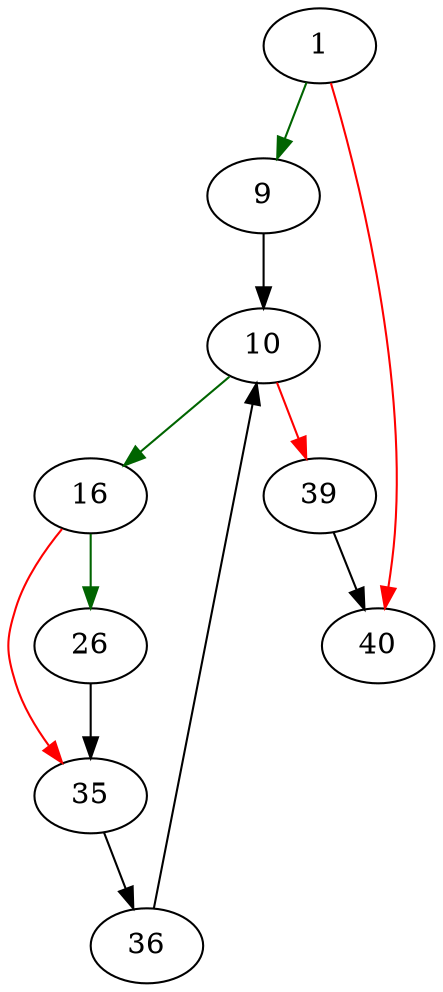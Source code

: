 strict digraph "closeCursorsInFrame" {
	// Node definitions.
	1 [entry=true];
	9;
	40;
	10;
	16;
	39;
	26;
	35;
	36;

	// Edge definitions.
	1 -> 9 [
		color=darkgreen
		cond=true
	];
	1 -> 40 [
		color=red
		cond=false
	];
	9 -> 10;
	10 -> 16 [
		color=darkgreen
		cond=true
	];
	10 -> 39 [
		color=red
		cond=false
	];
	16 -> 26 [
		color=darkgreen
		cond=true
	];
	16 -> 35 [
		color=red
		cond=false
	];
	39 -> 40;
	26 -> 35;
	35 -> 36;
	36 -> 10;
}